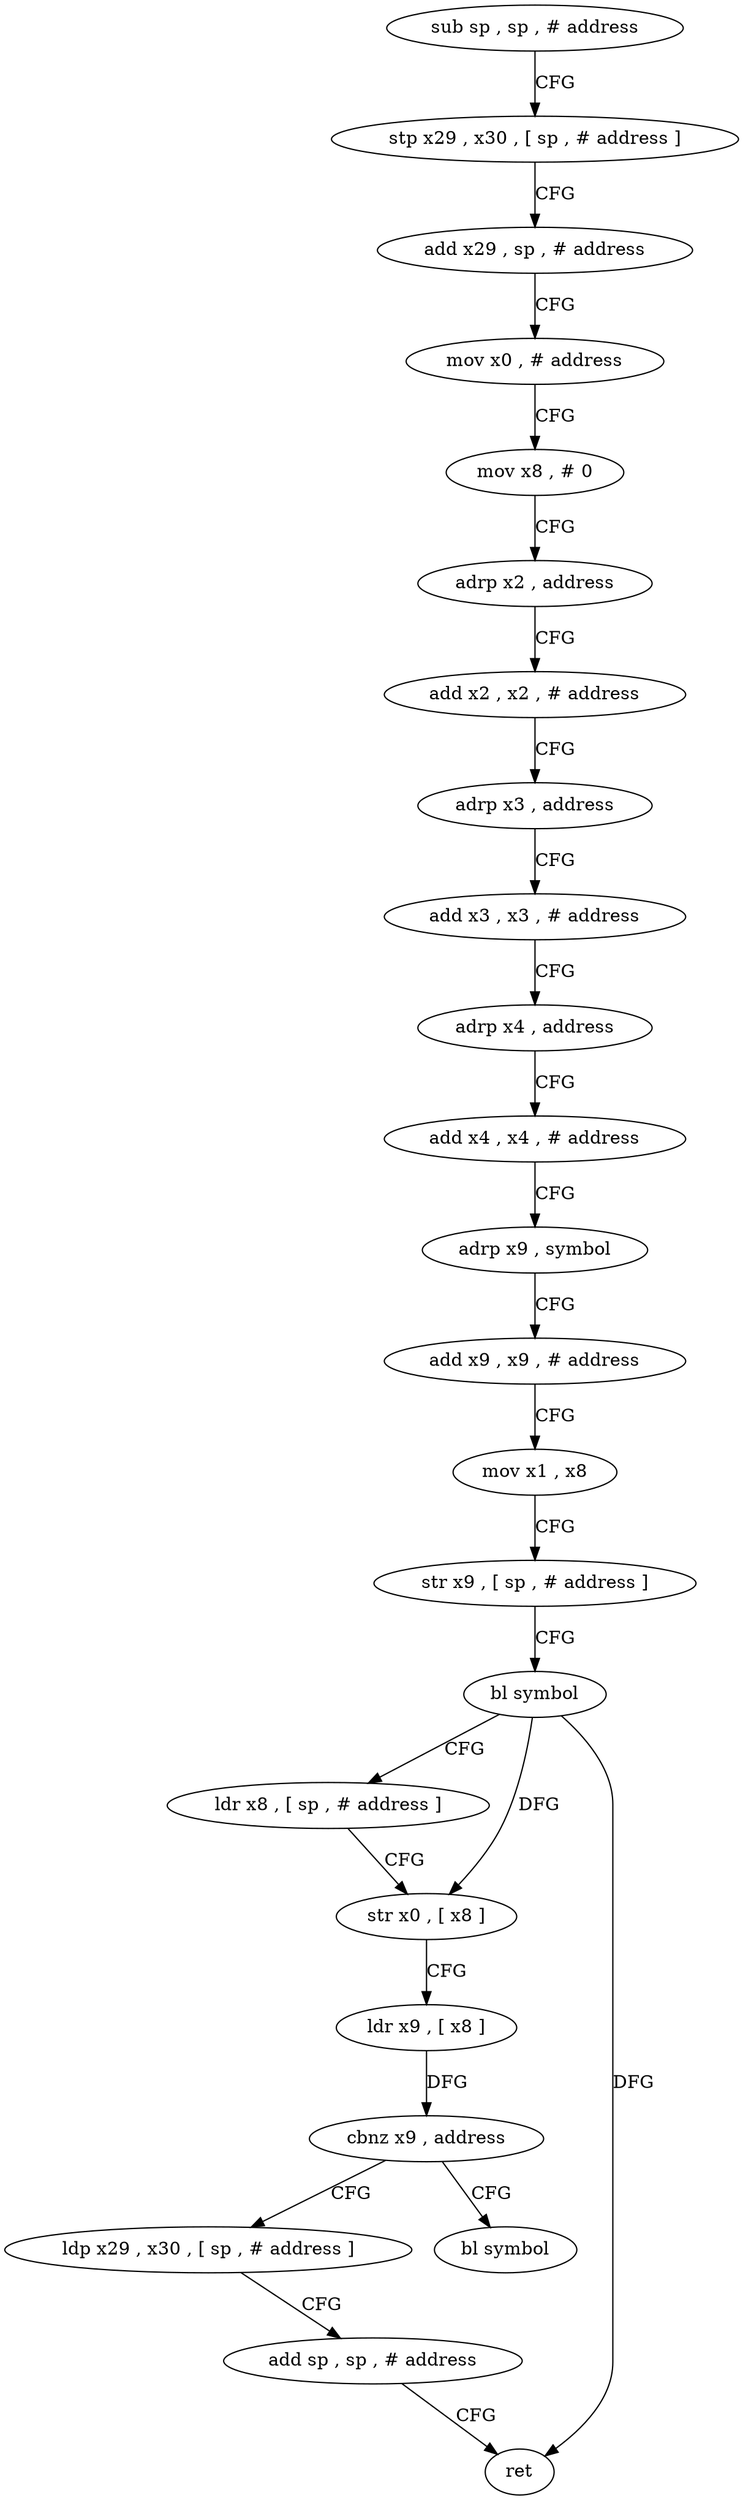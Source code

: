 digraph "func" {
"4244272" [label = "sub sp , sp , # address" ]
"4244276" [label = "stp x29 , x30 , [ sp , # address ]" ]
"4244280" [label = "add x29 , sp , # address" ]
"4244284" [label = "mov x0 , # address" ]
"4244288" [label = "mov x8 , # 0" ]
"4244292" [label = "adrp x2 , address" ]
"4244296" [label = "add x2 , x2 , # address" ]
"4244300" [label = "adrp x3 , address" ]
"4244304" [label = "add x3 , x3 , # address" ]
"4244308" [label = "adrp x4 , address" ]
"4244312" [label = "add x4 , x4 , # address" ]
"4244316" [label = "adrp x9 , symbol" ]
"4244320" [label = "add x9 , x9 , # address" ]
"4244324" [label = "mov x1 , x8" ]
"4244328" [label = "str x9 , [ sp , # address ]" ]
"4244332" [label = "bl symbol" ]
"4244336" [label = "ldr x8 , [ sp , # address ]" ]
"4244340" [label = "str x0 , [ x8 ]" ]
"4244344" [label = "ldr x9 , [ x8 ]" ]
"4244348" [label = "cbnz x9 , address" ]
"4244356" [label = "ldp x29 , x30 , [ sp , # address ]" ]
"4244352" [label = "bl symbol" ]
"4244360" [label = "add sp , sp , # address" ]
"4244364" [label = "ret" ]
"4244272" -> "4244276" [ label = "CFG" ]
"4244276" -> "4244280" [ label = "CFG" ]
"4244280" -> "4244284" [ label = "CFG" ]
"4244284" -> "4244288" [ label = "CFG" ]
"4244288" -> "4244292" [ label = "CFG" ]
"4244292" -> "4244296" [ label = "CFG" ]
"4244296" -> "4244300" [ label = "CFG" ]
"4244300" -> "4244304" [ label = "CFG" ]
"4244304" -> "4244308" [ label = "CFG" ]
"4244308" -> "4244312" [ label = "CFG" ]
"4244312" -> "4244316" [ label = "CFG" ]
"4244316" -> "4244320" [ label = "CFG" ]
"4244320" -> "4244324" [ label = "CFG" ]
"4244324" -> "4244328" [ label = "CFG" ]
"4244328" -> "4244332" [ label = "CFG" ]
"4244332" -> "4244336" [ label = "CFG" ]
"4244332" -> "4244340" [ label = "DFG" ]
"4244332" -> "4244364" [ label = "DFG" ]
"4244336" -> "4244340" [ label = "CFG" ]
"4244340" -> "4244344" [ label = "CFG" ]
"4244344" -> "4244348" [ label = "DFG" ]
"4244348" -> "4244356" [ label = "CFG" ]
"4244348" -> "4244352" [ label = "CFG" ]
"4244356" -> "4244360" [ label = "CFG" ]
"4244360" -> "4244364" [ label = "CFG" ]
}
